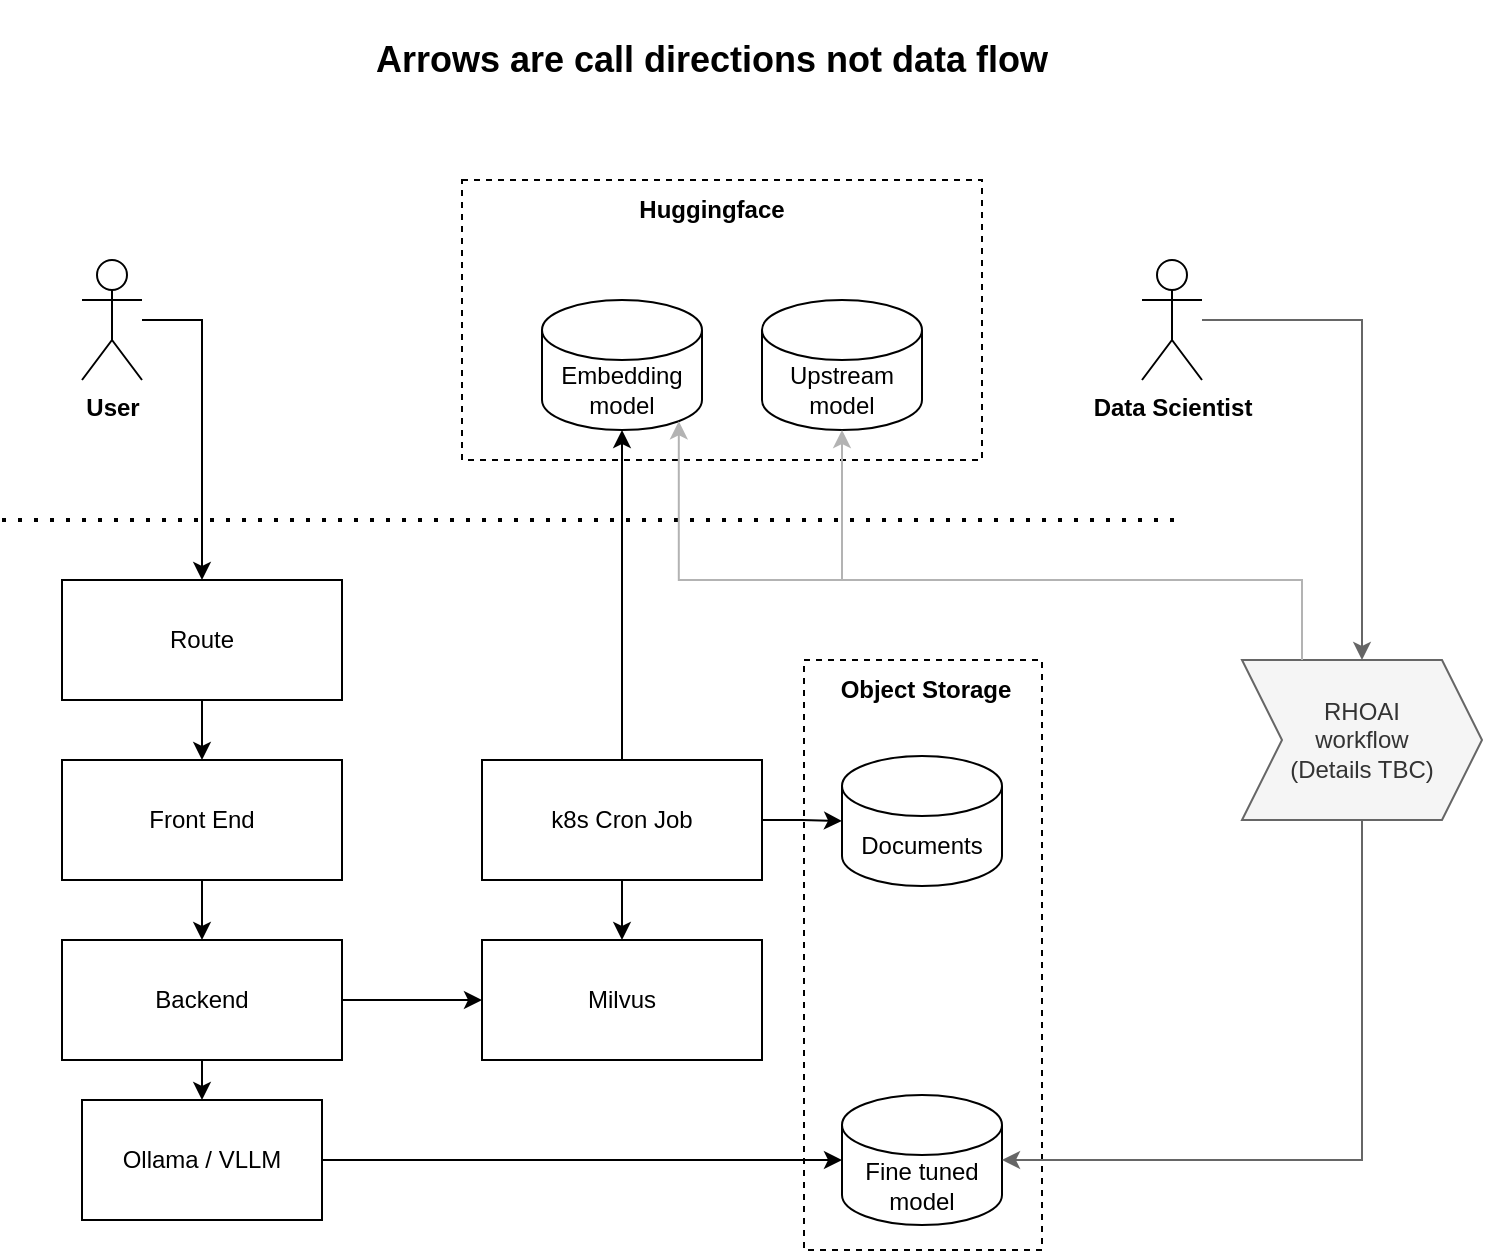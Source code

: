 <mxfile version="24.4.0" type="device">
  <diagram name="Page-1" id="Lp_TKfIIbFXvAAY-MN10">
    <mxGraphModel dx="287" dy="822" grid="1" gridSize="10" guides="1" tooltips="1" connect="1" arrows="1" fold="1" page="1" pageScale="1" pageWidth="827" pageHeight="1169" math="0" shadow="0">
      <root>
        <mxCell id="0" />
        <mxCell id="1" parent="0" />
        <mxCell id="zHQjTbO-QD4omgRuGZgG-37" value="" style="rounded=0;whiteSpace=wrap;html=1;dashed=1;" vertex="1" parent="1">
          <mxGeometry x="1241" y="380" width="119" height="295" as="geometry" />
        </mxCell>
        <mxCell id="zHQjTbO-QD4omgRuGZgG-8" style="edgeStyle=orthogonalEdgeStyle;rounded=0;orthogonalLoop=1;jettySize=auto;html=1;entryX=0.5;entryY=0;entryDx=0;entryDy=0;" edge="1" parent="1" source="zHQjTbO-QD4omgRuGZgG-5" target="zHQjTbO-QD4omgRuGZgG-7">
          <mxGeometry relative="1" as="geometry" />
        </mxCell>
        <mxCell id="zHQjTbO-QD4omgRuGZgG-5" value="Route" style="rounded=0;whiteSpace=wrap;html=1;" vertex="1" parent="1">
          <mxGeometry x="870" y="340" width="140" height="60" as="geometry" />
        </mxCell>
        <mxCell id="zHQjTbO-QD4omgRuGZgG-10" style="edgeStyle=orthogonalEdgeStyle;rounded=0;orthogonalLoop=1;jettySize=auto;html=1;" edge="1" parent="1" source="zHQjTbO-QD4omgRuGZgG-7" target="zHQjTbO-QD4omgRuGZgG-9">
          <mxGeometry relative="1" as="geometry" />
        </mxCell>
        <mxCell id="zHQjTbO-QD4omgRuGZgG-7" value="Front End" style="rounded=0;whiteSpace=wrap;html=1;" vertex="1" parent="1">
          <mxGeometry x="870" y="430" width="140" height="60" as="geometry" />
        </mxCell>
        <mxCell id="zHQjTbO-QD4omgRuGZgG-20" style="edgeStyle=orthogonalEdgeStyle;rounded=0;orthogonalLoop=1;jettySize=auto;html=1;entryX=0;entryY=0.5;entryDx=0;entryDy=0;" edge="1" parent="1" source="zHQjTbO-QD4omgRuGZgG-9" target="zHQjTbO-QD4omgRuGZgG-13">
          <mxGeometry relative="1" as="geometry" />
        </mxCell>
        <mxCell id="zHQjTbO-QD4omgRuGZgG-21" style="edgeStyle=orthogonalEdgeStyle;rounded=0;orthogonalLoop=1;jettySize=auto;html=1;" edge="1" parent="1" source="zHQjTbO-QD4omgRuGZgG-9">
          <mxGeometry relative="1" as="geometry">
            <mxPoint x="940" y="600" as="targetPoint" />
          </mxGeometry>
        </mxCell>
        <mxCell id="zHQjTbO-QD4omgRuGZgG-9" value="Backend" style="rounded=0;whiteSpace=wrap;html=1;" vertex="1" parent="1">
          <mxGeometry x="870" y="520" width="140" height="60" as="geometry" />
        </mxCell>
        <mxCell id="zHQjTbO-QD4omgRuGZgG-14" value="" style="edgeStyle=orthogonalEdgeStyle;rounded=0;orthogonalLoop=1;jettySize=auto;html=1;" edge="1" parent="1" source="zHQjTbO-QD4omgRuGZgG-11" target="zHQjTbO-QD4omgRuGZgG-13">
          <mxGeometry relative="1" as="geometry" />
        </mxCell>
        <mxCell id="zHQjTbO-QD4omgRuGZgG-45" style="edgeStyle=orthogonalEdgeStyle;rounded=0;orthogonalLoop=1;jettySize=auto;html=1;" edge="1" parent="1" source="zHQjTbO-QD4omgRuGZgG-11" target="zHQjTbO-QD4omgRuGZgG-35">
          <mxGeometry relative="1" as="geometry" />
        </mxCell>
        <mxCell id="zHQjTbO-QD4omgRuGZgG-11" value="k8s Cron Job" style="rounded=0;whiteSpace=wrap;html=1;" vertex="1" parent="1">
          <mxGeometry x="1080" y="430" width="140" height="60" as="geometry" />
        </mxCell>
        <mxCell id="zHQjTbO-QD4omgRuGZgG-13" value="Milvus" style="rounded=0;whiteSpace=wrap;html=1;" vertex="1" parent="1">
          <mxGeometry x="1080" y="520" width="140" height="60" as="geometry" />
        </mxCell>
        <mxCell id="zHQjTbO-QD4omgRuGZgG-19" value="&lt;b&gt;&lt;font style=&quot;font-size: 18px;&quot;&gt;Arrows are call directions not data flow&lt;/font&gt;&lt;/b&gt;" style="text;html=1;align=center;verticalAlign=middle;whiteSpace=wrap;rounded=0;" vertex="1" parent="1">
          <mxGeometry x="980" y="50" width="430" height="60" as="geometry" />
        </mxCell>
        <mxCell id="zHQjTbO-QD4omgRuGZgG-36" style="edgeStyle=orthogonalEdgeStyle;rounded=0;orthogonalLoop=1;jettySize=auto;html=1;entryX=0;entryY=0.5;entryDx=0;entryDy=0;entryPerimeter=0;" edge="1" parent="1" source="zHQjTbO-QD4omgRuGZgG-22" target="zHQjTbO-QD4omgRuGZgG-39">
          <mxGeometry relative="1" as="geometry">
            <mxPoint x="1240" y="630" as="targetPoint" />
          </mxGeometry>
        </mxCell>
        <mxCell id="zHQjTbO-QD4omgRuGZgG-22" value="Ollama / VLLM" style="rounded=0;whiteSpace=wrap;html=1;" vertex="1" parent="1">
          <mxGeometry x="880" y="600" width="120" height="60" as="geometry" />
        </mxCell>
        <mxCell id="zHQjTbO-QD4omgRuGZgG-35" value="Documents" style="shape=cylinder3;whiteSpace=wrap;html=1;boundedLbl=1;backgroundOutline=1;size=15;" vertex="1" parent="1">
          <mxGeometry x="1260" y="428" width="80" height="65" as="geometry" />
        </mxCell>
        <mxCell id="zHQjTbO-QD4omgRuGZgG-38" value="&lt;b&gt;Object Storage&lt;/b&gt;" style="text;html=1;align=center;verticalAlign=middle;whiteSpace=wrap;rounded=0;" vertex="1" parent="1">
          <mxGeometry x="1237" y="380" width="130" height="30" as="geometry" />
        </mxCell>
        <mxCell id="zHQjTbO-QD4omgRuGZgG-39" value="Fine tuned model" style="shape=cylinder3;whiteSpace=wrap;html=1;boundedLbl=1;backgroundOutline=1;size=15;" vertex="1" parent="1">
          <mxGeometry x="1260" y="597.5" width="80" height="65" as="geometry" />
        </mxCell>
        <mxCell id="zHQjTbO-QD4omgRuGZgG-40" value="" style="endArrow=none;dashed=1;html=1;dashPattern=1 3;strokeWidth=2;rounded=0;" edge="1" parent="1">
          <mxGeometry width="50" height="50" relative="1" as="geometry">
            <mxPoint x="840" y="310" as="sourcePoint" />
            <mxPoint x="1430" y="310" as="targetPoint" />
          </mxGeometry>
        </mxCell>
        <mxCell id="zHQjTbO-QD4omgRuGZgG-46" value="" style="rounded=0;whiteSpace=wrap;html=1;dashed=1;" vertex="1" parent="1">
          <mxGeometry x="1070" y="140" width="260" height="140" as="geometry" />
        </mxCell>
        <mxCell id="zHQjTbO-QD4omgRuGZgG-47" value="&lt;b&gt;Huggingface&lt;/b&gt;" style="text;html=1;align=center;verticalAlign=middle;whiteSpace=wrap;rounded=0;" vertex="1" parent="1">
          <mxGeometry x="1130" y="140" width="130" height="30" as="geometry" />
        </mxCell>
        <mxCell id="zHQjTbO-QD4omgRuGZgG-48" value="Embedding model" style="shape=cylinder3;whiteSpace=wrap;html=1;boundedLbl=1;backgroundOutline=1;size=15;" vertex="1" parent="1">
          <mxGeometry x="1110" y="200" width="80" height="65" as="geometry" />
        </mxCell>
        <mxCell id="zHQjTbO-QD4omgRuGZgG-49" style="edgeStyle=orthogonalEdgeStyle;rounded=0;orthogonalLoop=1;jettySize=auto;html=1;entryX=0.5;entryY=1;entryDx=0;entryDy=0;entryPerimeter=0;" edge="1" parent="1" source="zHQjTbO-QD4omgRuGZgG-11" target="zHQjTbO-QD4omgRuGZgG-48">
          <mxGeometry relative="1" as="geometry" />
        </mxCell>
        <mxCell id="zHQjTbO-QD4omgRuGZgG-50" value="Upstream&lt;div&gt;model&lt;/div&gt;" style="shape=cylinder3;whiteSpace=wrap;html=1;boundedLbl=1;backgroundOutline=1;size=15;" vertex="1" parent="1">
          <mxGeometry x="1220" y="200" width="80" height="65" as="geometry" />
        </mxCell>
        <mxCell id="zHQjTbO-QD4omgRuGZgG-57" style="edgeStyle=orthogonalEdgeStyle;rounded=0;orthogonalLoop=1;jettySize=auto;html=1;" edge="1" parent="1" source="zHQjTbO-QD4omgRuGZgG-51" target="zHQjTbO-QD4omgRuGZgG-5">
          <mxGeometry relative="1" as="geometry">
            <Array as="points">
              <mxPoint x="940" y="210" />
            </Array>
          </mxGeometry>
        </mxCell>
        <mxCell id="zHQjTbO-QD4omgRuGZgG-51" value="&lt;b&gt;User&lt;/b&gt;" style="shape=umlActor;verticalLabelPosition=bottom;verticalAlign=top;html=1;outlineConnect=0;" vertex="1" parent="1">
          <mxGeometry x="880" y="180" width="30" height="60" as="geometry" />
        </mxCell>
        <mxCell id="zHQjTbO-QD4omgRuGZgG-64" style="edgeStyle=orthogonalEdgeStyle;rounded=0;orthogonalLoop=1;jettySize=auto;html=1;entryX=0.5;entryY=0;entryDx=0;entryDy=0;fillColor=#f5f5f5;strokeColor=#666666;" edge="1" parent="1" source="zHQjTbO-QD4omgRuGZgG-59" target="zHQjTbO-QD4omgRuGZgG-60">
          <mxGeometry relative="1" as="geometry" />
        </mxCell>
        <mxCell id="zHQjTbO-QD4omgRuGZgG-59" value="&lt;b&gt;Data Scientist&lt;/b&gt;" style="shape=umlActor;verticalLabelPosition=bottom;verticalAlign=top;html=1;outlineConnect=0;" vertex="1" parent="1">
          <mxGeometry x="1410" y="180" width="30" height="60" as="geometry" />
        </mxCell>
        <mxCell id="zHQjTbO-QD4omgRuGZgG-60" value="RHOAI&lt;div&gt;workflow&lt;/div&gt;&lt;div&gt;(Details TBC)&lt;/div&gt;" style="shape=step;perimeter=stepPerimeter;whiteSpace=wrap;html=1;fixedSize=1;fillColor=#f5f5f5;fontColor=#333333;strokeColor=#666666;" vertex="1" parent="1">
          <mxGeometry x="1460" y="380" width="120" height="80" as="geometry" />
        </mxCell>
        <mxCell id="zHQjTbO-QD4omgRuGZgG-65" style="edgeStyle=orthogonalEdgeStyle;rounded=0;orthogonalLoop=1;jettySize=auto;html=1;fillColor=#f5f5f5;strokeColor=#666666;" edge="1" parent="1" source="zHQjTbO-QD4omgRuGZgG-60">
          <mxGeometry relative="1" as="geometry">
            <mxPoint x="1340" y="630" as="targetPoint" />
            <Array as="points">
              <mxPoint x="1520" y="630" />
              <mxPoint x="1340" y="630" />
            </Array>
          </mxGeometry>
        </mxCell>
        <mxCell id="zHQjTbO-QD4omgRuGZgG-66" style="edgeStyle=orthogonalEdgeStyle;rounded=0;orthogonalLoop=1;jettySize=auto;html=1;entryX=0.5;entryY=1;entryDx=0;entryDy=0;entryPerimeter=0;strokeColor=#B3B3B3;" edge="1" parent="1" source="zHQjTbO-QD4omgRuGZgG-60" target="zHQjTbO-QD4omgRuGZgG-50">
          <mxGeometry relative="1" as="geometry">
            <Array as="points">
              <mxPoint x="1490" y="340" />
              <mxPoint x="1260" y="340" />
            </Array>
          </mxGeometry>
        </mxCell>
        <mxCell id="zHQjTbO-QD4omgRuGZgG-67" style="edgeStyle=orthogonalEdgeStyle;rounded=0;orthogonalLoop=1;jettySize=auto;html=1;entryX=0.855;entryY=1;entryDx=0;entryDy=-4.35;entryPerimeter=0;strokeColor=#B3B3B3;" edge="1" parent="1" source="zHQjTbO-QD4omgRuGZgG-60" target="zHQjTbO-QD4omgRuGZgG-48">
          <mxGeometry relative="1" as="geometry">
            <Array as="points">
              <mxPoint x="1490" y="340" />
              <mxPoint x="1178" y="340" />
            </Array>
          </mxGeometry>
        </mxCell>
      </root>
    </mxGraphModel>
  </diagram>
</mxfile>
